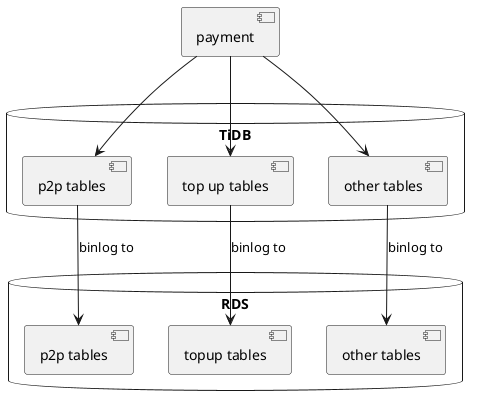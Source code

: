 @startuml

database RDS {
[p2p tables]
[topup tables]
[other tables]
}
database TiDB {
"p2p tables" as [tidb_p2p]
"top up tables" as [tidb_topup]
"other tables" as [tidb_others]
}


[payment] --> [tidb_others]
[payment] --> [tidb_p2p]
[payment] --> [tidb_topup]

[tidb_p2p] --> [p2p tables] : binlog to
[tidb_topup] --> [topup tables] : binlog to
[tidb_others] --> [other tables]: binlog to

@enduml


@startuml

database RDS {
[p2p tables]
[topup tables]
[other tables]
}
database TiDB {
"p2p tables" as [tidb_p2p]
"top up tables" as [tidb_topup]
"other tables" as [tidb_others]
}


component [payment] {
    component [sharding-proxy]
}
[sharding-proxy] --> [tidb_others]
[sharding-proxy] --> [tidb_p2p]
[sharding-proxy] --> [tidb_topup]

[tidb_p2p] --> [p2p tables] : binlog to
[tidb_topup] --> [topup tables] : binlog to
[other tables] --> [tidb_others]: binlog to

@enduml


@startuml

database RDS {
[p2p tables]
[topup tables]
[other tables]
}
database TiDB {
"p2p tables" as [tidb_p2p]
"top up tables" as [tidb_topup]
"other tables" as [tidb_others]
}


component [payment] {
    component [sharding-proxy]
}
[sharding-proxy] --> [tidb_others]
[sharding-proxy] --> [tidb_p2p]
[sharding-proxy] --> [tidb_topup]

[tidb_p2p] --> [p2p tables] : binlog to
[tidb_topup] --> [topup tables] : binlog to
[other tables] --> [tidb_others]: binlog to

@enduml

@startuml

database RDS {
    [topup]
    [others]
}
database TiDB {
    "topup" as [T-topup]
    "others" as [T-others]
}


request --> [payment]
component [payment] {
    component [sharding-proxy]
}
[sharding-proxy] --> [T-others]
[sharding-proxy] --> [T-topup]

[T-topup] --> [topup]: replication
[T-others] --> [others]: replication

@enduml

@startuml
database TiDB_M
database TiDB_S
database Aurora_M
database Aurora_S
database TiDB_V

TiDB_M <-- Aurora_M: binlog to
TiDB_M --> TiDB_S: binlog to
Aurora_M --> Aurora_S : existing binlog to
Aurora_S -> Daas: exisiting pipeline to
[Payment] --> [Replay proxy]
[Replay proxy] --> Aurora_M: RW
[Replay proxy] --> TiDB_V: RW
@enduml

@startuml
database "aurora" {
  [payment_p2p]
  [subpayment_p2p]
  [tranfer_p2p]
  [payment_other]
  [subpayment_other]
  [payment_acq]
  [subpayment_acq]
  [payment_topup]
  [subpayment_topup]
  [other tables....]
}
database tidb
aurora --> tidb: binlog all tables
@enduml


@startuml
database TiDB_M
database TiDB_S
database Aurora_M
database Aurora_S
database Wallet_S

TiDB_M --> Aurora_M: binlog to
TiDB_M --> TiDB_S: binlog to
Aurora_M --> Aurora_S : existing binlog to
Aurora_S -> Daas: exisiting pipeline to
[Payment] --> TiDB_M: RW
[Domain checker] --> Wallet_S: R
[Domain checker] --> TiDB_M: RW
@enduml

database Wallet_S
[DB checker] --> Aurora_S: R
[DB checker] --> TiDB_M: RW
[Domain checker] --> TiDB_M: RW
[Domain checker] --> Wallet_S: R
[Verifier] --> TiDB_V: RW
[Verifier] --> Wallet_S: R
[Verifier] --> Aurora_S: R



@startuml
database TiDB
database Aurora_M as RDS
database Aurora_S as Slave
component [cashier] as C {
    [proxy]
}
component [NPS] as P
queue kafka
[/pay] -> C
proxy --> [OPS]: 99% /pay
proxy --> P: 1% /pay
[OPS] -> RDS
P --> TiDB
TiDB --> RDS: binlog
[other APIs] --> [NRS]
kafka --> [NRS]
[NRS] -> RDS
[NRS] -> TiDB
RDS -> Slave: existing binlog
Slave -> [DaaS]: existing pipeline
@enduml

@startuml
database TiDB_M
database TiDB_S
database Aurora_M
database Aurora_S

TiDB_M --> Aurora_M: binlog
TiDB_M -> TiDB_S: binlog
Aurora_M -> Aurora_S : existing binlog
Aurora_S -> Daas: exisiting pipeline

[Payment] -> TiDB_M
@enduml



@startuml

[Payment] --> [Aurora Mar] 

[Payment] --> [Aurora Feb] 

[Refund db] --> [Aurora Jan]
[Refund db] --> [Aurora Feb]
[Refund db] --> [Aurora Mar]

[Refund] --> [Refund db]
@enduml




@startuml
[STG cold]  <-- [PERF cold]
[STG cold] <-- [STG refund & comp flow]
[STG refund & comp flow] <-- [STG purge]
[STG cold] <-- [STG big query & recon]
[STG big query & recon] <-- [STG purge]
[STG big query & recon] <-- [PERF big query & recon] 
[STG purge] <-- [PERF purge]
[PERF cold] <-- [PERF refund & comp flow]
[PERF refund & comp flow] <-- [PERF purge]
[PERF big query & recon] <-- [PERF purge]
@enduml

[STG cold] --> [STG archiving immutable]
[STG new refund] --> [STG purge mutable]
[STG archiving immutable] --> [STG purge immutable]
[STG archiving immutable] --> [STG archiving mutable] 
[STG archiving immutable] --> [PROD cluster]
[Aurora persist] --> [PROD purge]
[PROD cluster] --> [PROD archive]
[PROD archive] --> [PROD purge]
[STG new refund] --> [PROD new refund]
[PROD new refund] --> [PROD purge]
[STG archiving mutable] --> [STG purge mutable]
[STG purge immutable] --> [STG purge mutable]
[STG purge mutable] --> [PROD purge]




@startuml
skinparam component {
	backgroundColor<<done>> Green
	backgroundColor<<doing>> Yellow
	backgroundColor<<explore>> Blue
}

[Java] --> [Spring]
[Network] --> [RDS]
[Network] --> [Redis]
[RDS] --> [Spring]
[Java] --> [Kafka]
[Network] --> [Kafka]
@enduml
